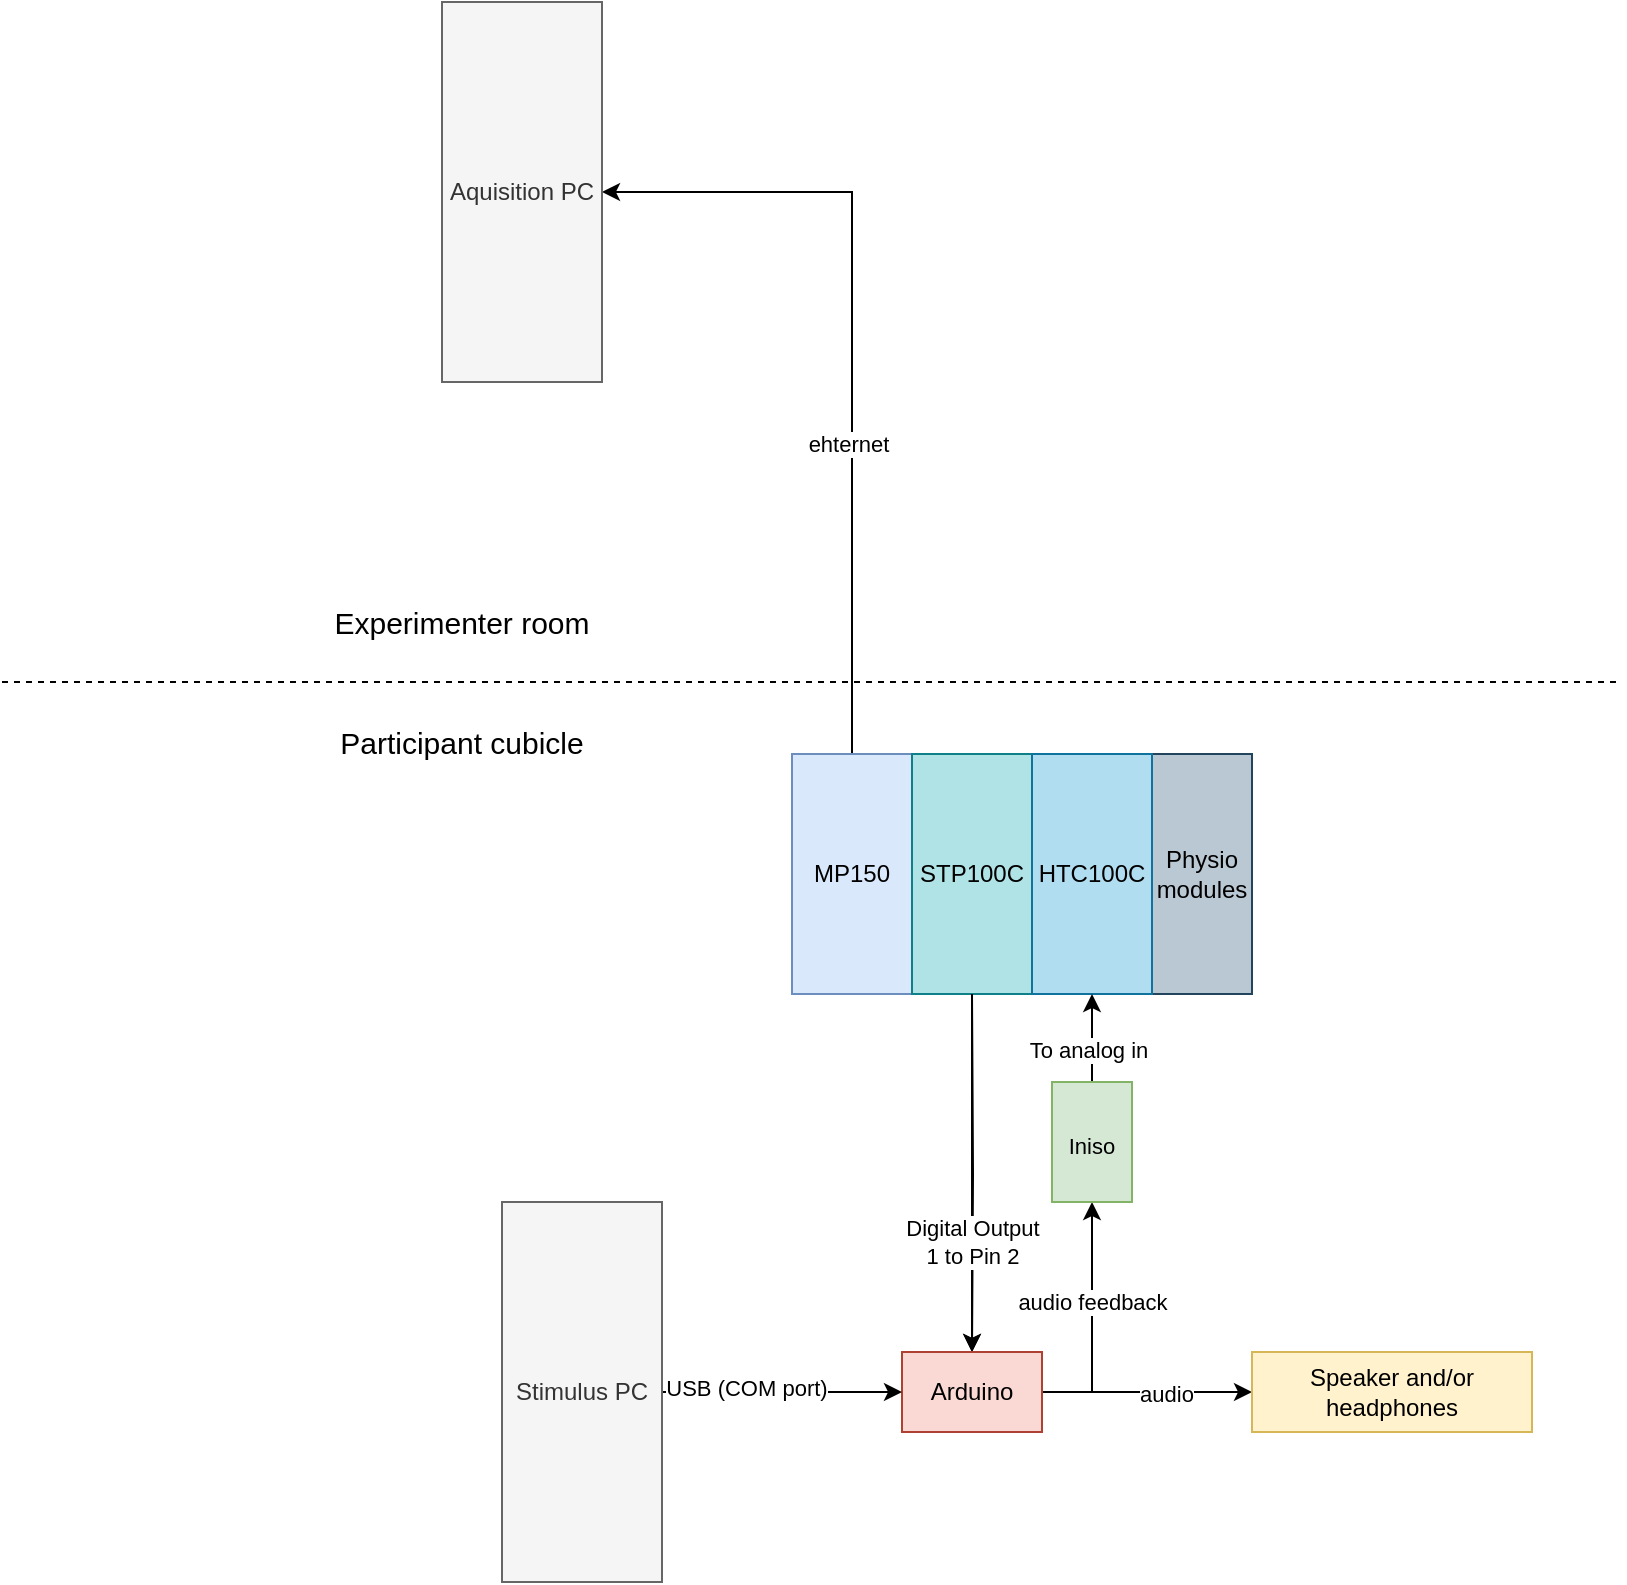 <mxfile version="14.6.13" type="device"><diagram id="dwpSe1keyuIMWpKjebgV" name="Page-1"><mxGraphModel dx="2031" dy="1174" grid="1" gridSize="10" guides="1" tooltips="1" connect="1" arrows="1" fold="1" page="1" pageScale="1" pageWidth="850" pageHeight="1100" math="0" shadow="0"><root><mxCell id="0"/><mxCell id="1" parent="0"/><mxCell id="4q6RuxWXkyiM8ymtTTNm-31" style="edgeStyle=orthogonalEdgeStyle;rounded=0;orthogonalLoop=1;jettySize=auto;html=1;entryX=1;entryY=0.5;entryDx=0;entryDy=0;exitX=0.5;exitY=0;exitDx=0;exitDy=0;" edge="1" parent="1" source="4q6RuxWXkyiM8ymtTTNm-2" target="4q6RuxWXkyiM8ymtTTNm-14"><mxGeometry relative="1" as="geometry"/></mxCell><mxCell id="4q6RuxWXkyiM8ymtTTNm-32" value="ehternet" style="edgeLabel;html=1;align=center;verticalAlign=middle;resizable=0;points=[];" vertex="1" connectable="0" parent="4q6RuxWXkyiM8ymtTTNm-31"><mxGeometry x="-0.234" y="2" relative="1" as="geometry"><mxPoint as="offset"/></mxGeometry></mxCell><mxCell id="4q6RuxWXkyiM8ymtTTNm-2" value="MP150" style="text;html=1;strokeColor=#6c8ebf;fillColor=#dae8fc;align=center;verticalAlign=middle;whiteSpace=wrap;rounded=0;" vertex="1" parent="1"><mxGeometry x="425" y="476" width="60" height="120" as="geometry"/></mxCell><mxCell id="4q6RuxWXkyiM8ymtTTNm-9" style="edgeStyle=orthogonalEdgeStyle;rounded=0;orthogonalLoop=1;jettySize=auto;html=1;" edge="1" parent="1" source="4q6RuxWXkyiM8ymtTTNm-4" target="4q6RuxWXkyiM8ymtTTNm-8"><mxGeometry relative="1" as="geometry"/></mxCell><mxCell id="4q6RuxWXkyiM8ymtTTNm-4" value="STP100C" style="text;html=1;strokeColor=#0e8088;fillColor=#b0e3e6;align=center;verticalAlign=middle;whiteSpace=wrap;rounded=0;" vertex="1" parent="1"><mxGeometry x="485" y="476" width="60" height="120" as="geometry"/></mxCell><mxCell id="4q6RuxWXkyiM8ymtTTNm-5" value="UIM100C" style="text;html=1;strokeColor=#10739e;fillColor=#b1ddf0;align=center;verticalAlign=middle;whiteSpace=wrap;rounded=0;" vertex="1" parent="1"><mxGeometry x="545" y="476" width="60" height="120" as="geometry"/></mxCell><mxCell id="4q6RuxWXkyiM8ymtTTNm-7" value="Physio modules" style="text;html=1;strokeColor=#23445d;fillColor=#bac8d3;align=center;verticalAlign=middle;whiteSpace=wrap;rounded=0;" vertex="1" parent="1"><mxGeometry x="605" y="476" width="50" height="120" as="geometry"/></mxCell><mxCell id="4q6RuxWXkyiM8ymtTTNm-8" value="Arduino" style="text;html=1;strokeColor=#ae4132;fillColor=#fad9d5;align=center;verticalAlign=middle;whiteSpace=wrap;rounded=0;" vertex="1" parent="1"><mxGeometry x="480" y="775" width="70" height="40" as="geometry"/></mxCell><mxCell id="4q6RuxWXkyiM8ymtTTNm-14" value="Aquisition PC" style="text;html=1;strokeColor=#666666;fillColor=#f5f5f5;align=center;verticalAlign=middle;whiteSpace=wrap;rounded=0;fontColor=#333333;" vertex="1" parent="1"><mxGeometry x="250" y="100" width="80" height="190" as="geometry"/></mxCell><mxCell id="4q6RuxWXkyiM8ymtTTNm-22" style="edgeStyle=orthogonalEdgeStyle;rounded=0;orthogonalLoop=1;jettySize=auto;html=1;" edge="1" target="4q6RuxWXkyiM8ymtTTNm-24" parent="1"><mxGeometry relative="1" as="geometry"><mxPoint x="515" y="596" as="sourcePoint"/></mxGeometry></mxCell><mxCell id="4q6RuxWXkyiM8ymtTTNm-23" value="Digital Output &lt;br&gt;1 to Pin 2" style="edgeLabel;html=1;align=center;verticalAlign=middle;resizable=0;points=[];" vertex="1" connectable="0" parent="4q6RuxWXkyiM8ymtTTNm-22"><mxGeometry x="0.138" y="1" relative="1" as="geometry"><mxPoint x="-1" y="22" as="offset"/></mxGeometry></mxCell><mxCell id="4q6RuxWXkyiM8ymtTTNm-34" style="edgeStyle=orthogonalEdgeStyle;rounded=0;orthogonalLoop=1;jettySize=auto;html=1;entryX=0;entryY=0.5;entryDx=0;entryDy=0;" edge="1" parent="1" source="4q6RuxWXkyiM8ymtTTNm-24" target="4q6RuxWXkyiM8ymtTTNm-28"><mxGeometry relative="1" as="geometry"><mxPoint x="650" y="795" as="targetPoint"/><Array as="points"/></mxGeometry></mxCell><mxCell id="4q6RuxWXkyiM8ymtTTNm-37" value="audio" style="edgeLabel;html=1;align=center;verticalAlign=middle;resizable=0;points=[];" vertex="1" connectable="0" parent="4q6RuxWXkyiM8ymtTTNm-34"><mxGeometry x="0.175" y="-1" relative="1" as="geometry"><mxPoint as="offset"/></mxGeometry></mxCell><mxCell id="4q6RuxWXkyiM8ymtTTNm-41" style="edgeStyle=orthogonalEdgeStyle;rounded=0;orthogonalLoop=1;jettySize=auto;html=1;entryX=0.5;entryY=1;entryDx=0;entryDy=0;fontSize=15;" edge="1" parent="1" source="4q6RuxWXkyiM8ymtTTNm-24" target="4q6RuxWXkyiM8ymtTTNm-40"><mxGeometry relative="1" as="geometry"/></mxCell><mxCell id="4q6RuxWXkyiM8ymtTTNm-43" value="audio feedback" style="edgeLabel;html=1;align=center;verticalAlign=middle;resizable=0;points=[];fontSize=11;" vertex="1" connectable="0" parent="4q6RuxWXkyiM8ymtTTNm-41"><mxGeometry x="0.069" relative="1" as="geometry"><mxPoint y="-6" as="offset"/></mxGeometry></mxCell><mxCell id="4q6RuxWXkyiM8ymtTTNm-24" value="Arduino" style="text;html=1;strokeColor=#ae4132;fillColor=#fad9d5;align=center;verticalAlign=middle;whiteSpace=wrap;rounded=0;" vertex="1" parent="1"><mxGeometry x="480" y="775" width="70" height="40" as="geometry"/></mxCell><mxCell id="4q6RuxWXkyiM8ymtTTNm-25" style="edgeStyle=orthogonalEdgeStyle;rounded=0;orthogonalLoop=1;jettySize=auto;html=1;entryX=0;entryY=0.5;entryDx=0;entryDy=0;" edge="1" source="4q6RuxWXkyiM8ymtTTNm-27" target="4q6RuxWXkyiM8ymtTTNm-24" parent="1"><mxGeometry relative="1" as="geometry"/></mxCell><mxCell id="4q6RuxWXkyiM8ymtTTNm-26" value="USB (COM port)" style="edgeLabel;html=1;align=center;verticalAlign=middle;resizable=0;points=[];" vertex="1" connectable="0" parent="4q6RuxWXkyiM8ymtTTNm-25"><mxGeometry x="-0.312" y="2" relative="1" as="geometry"><mxPoint as="offset"/></mxGeometry></mxCell><mxCell id="4q6RuxWXkyiM8ymtTTNm-27" value="Stimulus PC" style="text;html=1;strokeColor=#666666;fillColor=#f5f5f5;align=center;verticalAlign=middle;whiteSpace=wrap;rounded=0;fontColor=#333333;" vertex="1" parent="1"><mxGeometry x="280" y="700" width="80" height="190" as="geometry"/></mxCell><mxCell id="4q6RuxWXkyiM8ymtTTNm-28" value="Speaker and/or headphones" style="text;html=1;strokeColor=#d6b656;fillColor=#fff2cc;align=center;verticalAlign=middle;whiteSpace=wrap;rounded=0;" vertex="1" parent="1"><mxGeometry x="655" y="775" width="140" height="40" as="geometry"/></mxCell><mxCell id="4q6RuxWXkyiM8ymtTTNm-29" value="Physio modules" style="text;html=1;strokeColor=#23445d;fillColor=#bac8d3;align=center;verticalAlign=middle;whiteSpace=wrap;rounded=0;" vertex="1" parent="1"><mxGeometry x="605" y="476" width="50" height="120" as="geometry"/></mxCell><mxCell id="4q6RuxWXkyiM8ymtTTNm-30" value="HTC100C" style="text;html=1;strokeColor=#10739e;fillColor=#b1ddf0;align=center;verticalAlign=middle;whiteSpace=wrap;rounded=0;" vertex="1" parent="1"><mxGeometry x="545" y="476" width="60" height="120" as="geometry"/></mxCell><mxCell id="4q6RuxWXkyiM8ymtTTNm-33" value="" style="endArrow=none;dashed=1;html=1;" edge="1" parent="1"><mxGeometry width="50" height="50" relative="1" as="geometry"><mxPoint x="30" y="440" as="sourcePoint"/><mxPoint x="840" y="440" as="targetPoint"/></mxGeometry></mxCell><mxCell id="4q6RuxWXkyiM8ymtTTNm-38" value="Participant cubicle" style="text;html=1;strokeColor=none;fillColor=none;align=center;verticalAlign=middle;whiteSpace=wrap;rounded=0;fontSize=15;" vertex="1" parent="1"><mxGeometry x="180" y="460" width="160" height="20" as="geometry"/></mxCell><mxCell id="4q6RuxWXkyiM8ymtTTNm-39" value="Experimenter room" style="text;html=1;strokeColor=none;fillColor=none;align=center;verticalAlign=middle;whiteSpace=wrap;rounded=0;fontSize=15;" vertex="1" parent="1"><mxGeometry x="180" y="400" width="160" height="20" as="geometry"/></mxCell><mxCell id="4q6RuxWXkyiM8ymtTTNm-42" style="edgeStyle=orthogonalEdgeStyle;rounded=0;orthogonalLoop=1;jettySize=auto;html=1;entryX=0.5;entryY=1;entryDx=0;entryDy=0;fontSize=15;" edge="1" parent="1" source="4q6RuxWXkyiM8ymtTTNm-40" target="4q6RuxWXkyiM8ymtTTNm-30"><mxGeometry relative="1" as="geometry"/></mxCell><mxCell id="4q6RuxWXkyiM8ymtTTNm-44" value="To analog in" style="edgeLabel;html=1;align=center;verticalAlign=middle;resizable=0;points=[];fontSize=11;" vertex="1" connectable="0" parent="4q6RuxWXkyiM8ymtTTNm-42"><mxGeometry x="-0.281" y="2" relative="1" as="geometry"><mxPoint as="offset"/></mxGeometry></mxCell><mxCell id="4q6RuxWXkyiM8ymtTTNm-40" value="&lt;font style=&quot;font-size: 11px&quot;&gt;Iniso&lt;/font&gt;" style="text;html=1;align=center;verticalAlign=middle;whiteSpace=wrap;rounded=0;fontSize=15;fillColor=#d5e8d4;strokeColor=#82b366;" vertex="1" parent="1"><mxGeometry x="555" y="640" width="40" height="60" as="geometry"/></mxCell></root></mxGraphModel></diagram></mxfile>
